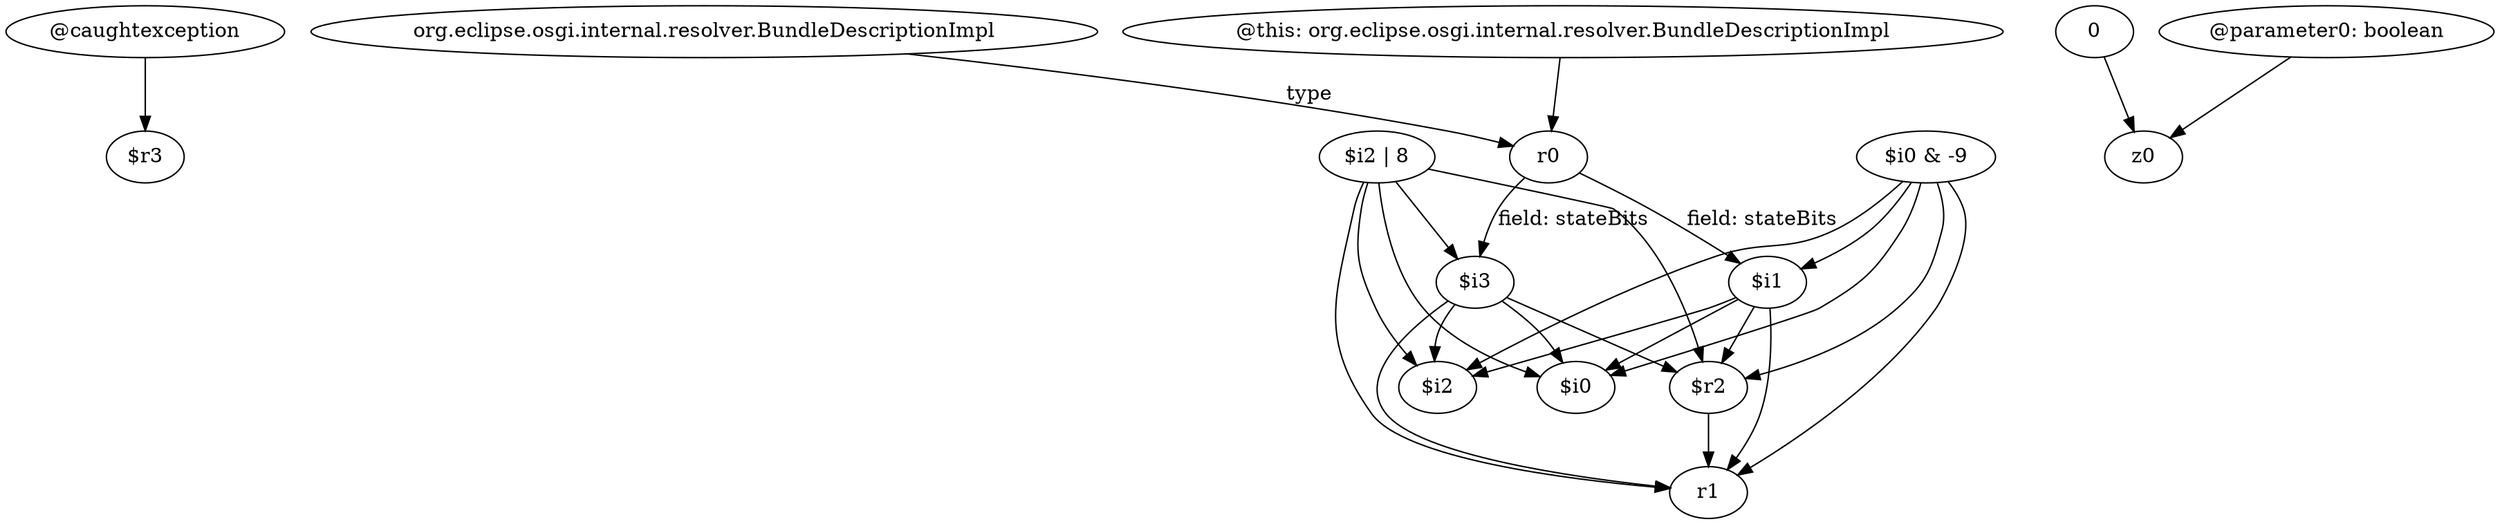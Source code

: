 digraph g {
0[label="@caughtexception"]
1[label="$r3"]
0->1[label=""]
2[label="$i2 | 8"]
3[label="$i2"]
2->3[label=""]
4[label="0"]
5[label="z0"]
4->5[label=""]
6[label="$r2"]
7[label="r1"]
6->7[label=""]
8[label="$i3"]
8->6[label=""]
8->3[label=""]
9[label="$i1"]
9->3[label=""]
2->6[label=""]
10[label="$i0 & -9"]
10->9[label=""]
9->7[label=""]
2->8[label=""]
11[label="$i0"]
8->11[label=""]
8->7[label=""]
12[label="r0"]
12->8[label="field: stateBits"]
9->11[label=""]
2->11[label=""]
10->11[label=""]
12->9[label="field: stateBits"]
13[label="org.eclipse.osgi.internal.resolver.BundleDescriptionImpl"]
13->12[label="type"]
14[label="@this: org.eclipse.osgi.internal.resolver.BundleDescriptionImpl"]
14->12[label=""]
15[label="@parameter0: boolean"]
15->5[label=""]
10->6[label=""]
9->6[label=""]
10->3[label=""]
10->7[label=""]
2->7[label=""]
}